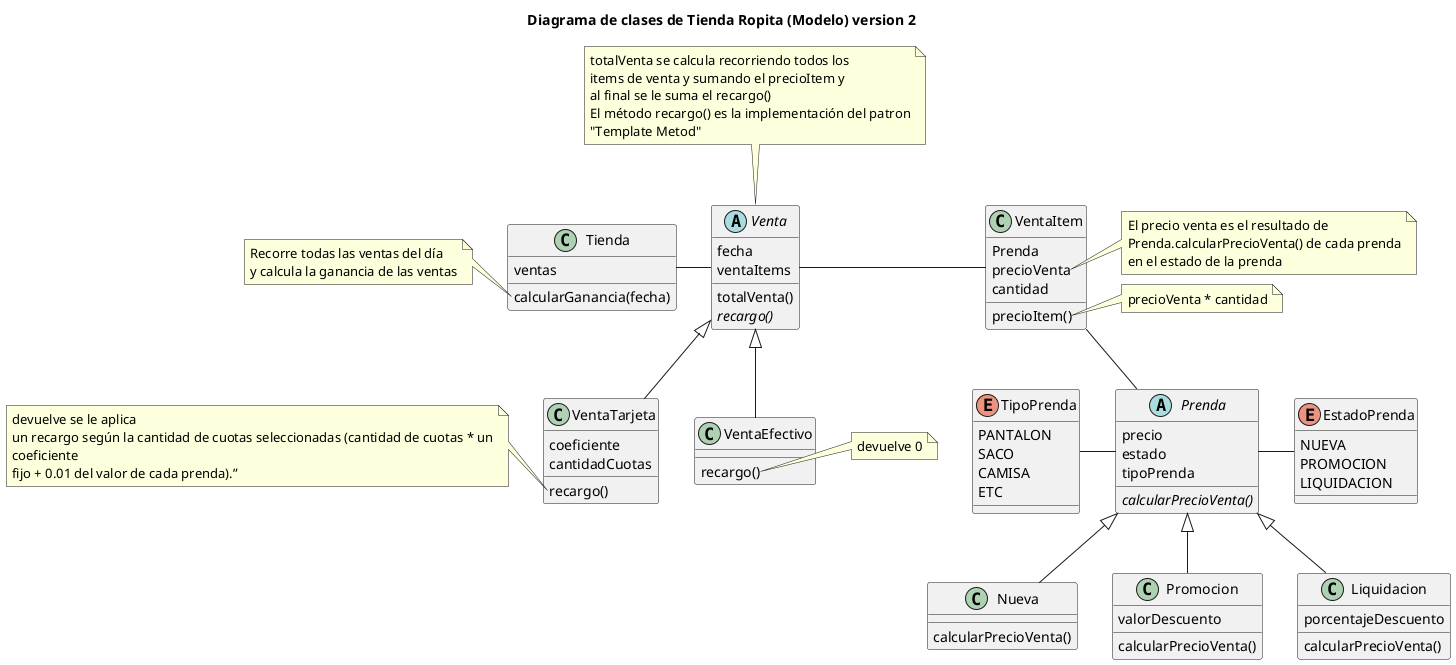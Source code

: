 @startuml
Title Diagrama de clases de Tienda Ropita (Modelo) version 2
abstract class Prenda {
precio
estado
tipoPrenda
{abstract} calcularPrecioVenta()
}
class Nueva{
calcularPrecioVenta()
}
class Promocion{
valorDescuento
calcularPrecioVenta()
}
class Liquidacion{
porcentajeDescuento
calcularPrecioVenta()
}
enum TipoPrenda{
PANTALON
SACO
CAMISA
ETC
}
enum EstadoPrenda{
NUEVA
PROMOCION
LIQUIDACION
}
abstract class Venta {
fecha
ventaItems
totalVenta()
{abstract} recargo()
}
note top of Venta
totalVenta se calcula recorriendo todos los
items de venta y sumando el precioItem y
al final se le suma el recargo()
El método recargo() es la implementación del patron
"Template Metod"
end note
class VentaItem{
Prenda
precioVenta
cantidad
precioItem()
}
note right of VentaItem::precioVenta
El precio venta es el resultado de
Prenda.calcularPrecioVenta() de cada prenda
en el estado de la prenda
end note
note right of VentaItem::precioItem
precioVenta * cantidad
end note
class Tienda {
ventas
calcularGanancia(fecha)
}
note left of Tienda::calcularGanancia
Recorre todas las ventas del día
y calcula la ganancia de las ventas
end note
class VentaEfectivo{
recargo()
}
note right of VentaEfectivo::recargo
devuelve 0
end note
class VentaTarjeta{
coeficiente
cantidadCuotas
recargo()
}
note left of VentaTarjeta::recargo
devuelve se le aplica
un recargo según la cantidad de cuotas seleccionadas (cantidad de cuotas * un
coeficiente
fijo + 0.01 del valor de cada prenda).”
end note
Prenda <|-- Nueva
Prenda <|-- Promocion
Prenda <|-- Liquidacion
Prenda --left TipoPrenda
Prenda --right EstadoPrenda
Venta --right VentaItem
VentaItem -- Prenda
Venta <|-- VentaEfectivo
Venta <|-- VentaTarjeta
Tienda --right Venta
@enduml